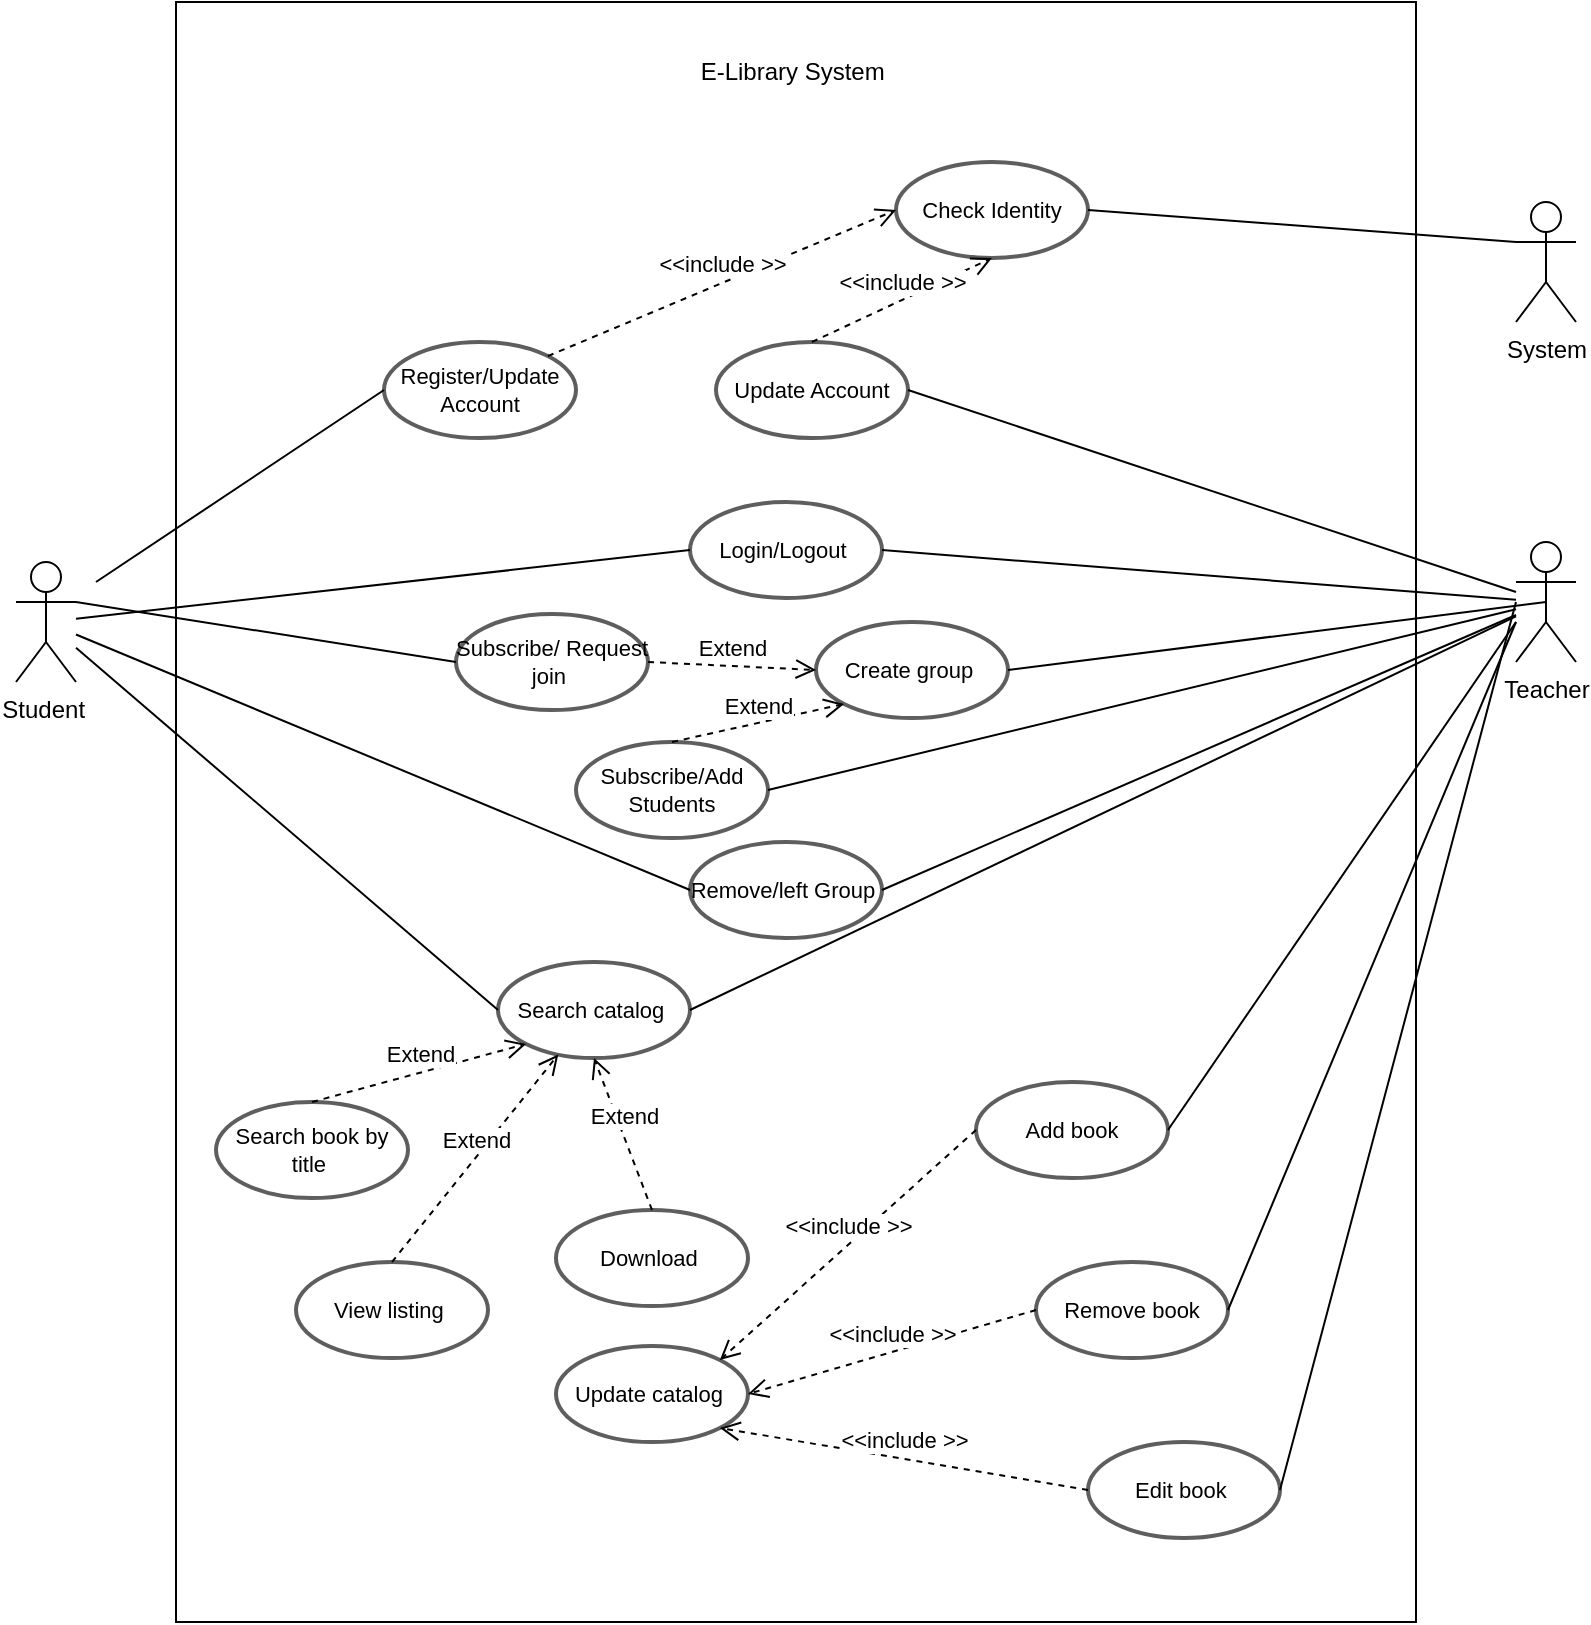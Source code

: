 <mxfile version="13.10.0" type="github">
  <diagram id="2CdF47WXMjzZzjcYZRdF" name="Page-1">
    <mxGraphModel dx="1395" dy="935" grid="1" gridSize="10" guides="1" tooltips="1" connect="1" arrows="1" fold="1" page="1" pageScale="1" pageWidth="850" pageHeight="1100" math="0" shadow="0">
      <root>
        <mxCell id="0" />
        <mxCell id="1" parent="0" />
        <mxCell id="S0Wiqqi0VeldG7RDCI-M-1" value="" style="whiteSpace=wrap;html=1;" parent="1" vertex="1">
          <mxGeometry x="120" y="70" width="620" height="810" as="geometry" />
        </mxCell>
        <mxCell id="S0Wiqqi0VeldG7RDCI-M-2" value="Student&amp;nbsp;" style="shape=umlActor;verticalLabelPosition=bottom;verticalAlign=top;html=1;outlineConnect=0;" parent="1" vertex="1">
          <mxGeometry x="40" y="350" width="30" height="60" as="geometry" />
        </mxCell>
        <mxCell id="S0Wiqqi0VeldG7RDCI-M-3" value="Teacher" style="shape=umlActor;verticalLabelPosition=bottom;verticalAlign=top;html=1;outlineConnect=0;" parent="1" vertex="1">
          <mxGeometry x="790" y="340" width="30" height="60" as="geometry" />
        </mxCell>
        <mxCell id="s6yUv9onuNBRDBHXsQw6-3" value="System" style="shape=umlActor;verticalLabelPosition=bottom;verticalAlign=top;html=1;outlineConnect=0;" vertex="1" parent="1">
          <mxGeometry x="790" y="170" width="30" height="60" as="geometry" />
        </mxCell>
        <mxCell id="s6yUv9onuNBRDBHXsQw6-6" value="E-Library System&amp;nbsp;" style="text;html=1;strokeColor=none;fillColor=none;align=center;verticalAlign=middle;whiteSpace=wrap;rounded=0;" vertex="1" parent="1">
          <mxGeometry x="364" y="90" width="132" height="30" as="geometry" />
        </mxCell>
        <UserObject label="Update Account" lucidchartObjectId="KM.SlchLOaab" id="s6yUv9onuNBRDBHXsQw6-9">
          <mxCell style="html=1;overflow=block;whiteSpace=wrap;ellipse;whiteSpace=wrap;fontSize=11;spacing=3;strokeColor=#5e5e5e;strokeOpacity=100;rounded=1;absoluteArcSize=1;arcSize=7;strokeWidth=2;" vertex="1" zOrder="5" parent="1">
            <mxGeometry x="390" y="240" width="96" height="48" as="geometry" />
          </mxCell>
        </UserObject>
        <UserObject label="Check Identity" lucidchartObjectId="KM.SlchLOaab" id="s6yUv9onuNBRDBHXsQw6-10">
          <mxCell style="html=1;overflow=block;whiteSpace=wrap;ellipse;whiteSpace=wrap;fontSize=11;spacing=3;strokeColor=#5e5e5e;strokeOpacity=100;rounded=1;absoluteArcSize=1;arcSize=7;strokeWidth=2;" vertex="1" zOrder="5" parent="1">
            <mxGeometry x="480" y="150" width="96" height="48" as="geometry" />
          </mxCell>
        </UserObject>
        <UserObject label="Create group&amp;nbsp;" lucidchartObjectId="KM.SlchLOaab" id="s6yUv9onuNBRDBHXsQw6-11">
          <mxCell style="html=1;overflow=block;whiteSpace=wrap;ellipse;whiteSpace=wrap;fontSize=11;spacing=3;strokeColor=#5e5e5e;strokeOpacity=100;rounded=1;absoluteArcSize=1;arcSize=7;strokeWidth=2;" vertex="1" zOrder="5" parent="1">
            <mxGeometry x="440" y="380" width="96" height="48" as="geometry" />
          </mxCell>
        </UserObject>
        <UserObject label="Subscribe/Add &amp;nbsp;Students&amp;nbsp;" lucidchartObjectId="KM.SlchLOaab" id="s6yUv9onuNBRDBHXsQw6-12">
          <mxCell style="html=1;overflow=block;whiteSpace=wrap;ellipse;whiteSpace=wrap;fontSize=11;spacing=3;strokeColor=#5e5e5e;strokeOpacity=100;rounded=1;absoluteArcSize=1;arcSize=7;strokeWidth=2;" vertex="1" zOrder="5" parent="1">
            <mxGeometry x="320" y="440" width="96" height="48" as="geometry" />
          </mxCell>
        </UserObject>
        <UserObject label="Remove/left Group&amp;nbsp;" lucidchartObjectId="KM.SlchLOaab" id="s6yUv9onuNBRDBHXsQw6-13">
          <mxCell style="html=1;overflow=block;whiteSpace=wrap;ellipse;whiteSpace=wrap;fontSize=11;spacing=3;strokeColor=#5e5e5e;strokeOpacity=100;rounded=1;absoluteArcSize=1;arcSize=7;strokeWidth=2;" vertex="1" zOrder="5" parent="1">
            <mxGeometry x="377" y="490" width="96" height="48" as="geometry" />
          </mxCell>
        </UserObject>
        <mxCell id="s6yUv9onuNBRDBHXsQw6-15" value="" style="endArrow=none;html=1;entryX=1;entryY=0.5;entryDx=0;entryDy=0;" edge="1" parent="1" source="S0Wiqqi0VeldG7RDCI-M-3" target="s6yUv9onuNBRDBHXsQw6-9">
          <mxGeometry width="50" height="50" relative="1" as="geometry">
            <mxPoint x="400" y="390" as="sourcePoint" />
            <mxPoint x="450" y="340" as="targetPoint" />
          </mxGeometry>
        </mxCell>
        <mxCell id="s6yUv9onuNBRDBHXsQw6-16" value="&amp;lt;&amp;lt;include &amp;gt;&amp;gt;" style="html=1;verticalAlign=bottom;endArrow=open;dashed=1;endSize=8;exitX=0.5;exitY=0;exitDx=0;exitDy=0;entryX=0.5;entryY=1;entryDx=0;entryDy=0;" edge="1" parent="1" source="s6yUv9onuNBRDBHXsQw6-9" target="s6yUv9onuNBRDBHXsQw6-10">
          <mxGeometry relative="1" as="geometry">
            <mxPoint x="460" y="360" as="sourcePoint" />
            <mxPoint x="380" y="360" as="targetPoint" />
          </mxGeometry>
        </mxCell>
        <mxCell id="s6yUv9onuNBRDBHXsQw6-17" value="" style="endArrow=none;html=1;entryX=0;entryY=0.333;entryDx=0;entryDy=0;entryPerimeter=0;exitX=1;exitY=0.5;exitDx=0;exitDy=0;" edge="1" parent="1" source="s6yUv9onuNBRDBHXsQw6-10" target="s6yUv9onuNBRDBHXsQw6-3">
          <mxGeometry width="50" height="50" relative="1" as="geometry">
            <mxPoint x="400" y="390" as="sourcePoint" />
            <mxPoint x="450" y="340" as="targetPoint" />
          </mxGeometry>
        </mxCell>
        <UserObject label="Login/Logout&amp;nbsp;" lucidchartObjectId="KM.SlchLOaab" id="s6yUv9onuNBRDBHXsQw6-18">
          <mxCell style="html=1;overflow=block;whiteSpace=wrap;ellipse;whiteSpace=wrap;fontSize=11;spacing=3;strokeColor=#5e5e5e;strokeOpacity=100;rounded=1;absoluteArcSize=1;arcSize=7;strokeWidth=2;" vertex="1" zOrder="5" parent="1">
            <mxGeometry x="377" y="320" width="96" height="48" as="geometry" />
          </mxCell>
        </UserObject>
        <mxCell id="s6yUv9onuNBRDBHXsQw6-19" value="" style="endArrow=none;html=1;entryX=0;entryY=0.5;entryDx=0;entryDy=0;" edge="1" parent="1" source="S0Wiqqi0VeldG7RDCI-M-2" target="s6yUv9onuNBRDBHXsQw6-18">
          <mxGeometry width="50" height="50" relative="1" as="geometry">
            <mxPoint x="400" y="390" as="sourcePoint" />
            <mxPoint x="450" y="340" as="targetPoint" />
          </mxGeometry>
        </mxCell>
        <mxCell id="s6yUv9onuNBRDBHXsQw6-20" value="" style="endArrow=none;html=1;exitX=1;exitY=0.5;exitDx=0;exitDy=0;" edge="1" parent="1" source="s6yUv9onuNBRDBHXsQw6-18" target="S0Wiqqi0VeldG7RDCI-M-3">
          <mxGeometry width="50" height="50" relative="1" as="geometry">
            <mxPoint x="400" y="390" as="sourcePoint" />
            <mxPoint x="450" y="340" as="targetPoint" />
          </mxGeometry>
        </mxCell>
        <mxCell id="s6yUv9onuNBRDBHXsQw6-21" value="Extend" style="html=1;verticalAlign=bottom;endArrow=open;dashed=1;endSize=8;entryX=0;entryY=1;entryDx=0;entryDy=0;exitX=0.5;exitY=0;exitDx=0;exitDy=0;" edge="1" parent="1" source="s6yUv9onuNBRDBHXsQw6-12" target="s6yUv9onuNBRDBHXsQw6-11">
          <mxGeometry relative="1" as="geometry">
            <mxPoint x="460" y="460" as="sourcePoint" />
            <mxPoint x="380" y="460" as="targetPoint" />
          </mxGeometry>
        </mxCell>
        <mxCell id="s6yUv9onuNBRDBHXsQw6-23" value="" style="endArrow=none;html=1;exitX=1;exitY=0.5;exitDx=0;exitDy=0;entryX=0.5;entryY=0.5;entryDx=0;entryDy=0;entryPerimeter=0;" edge="1" parent="1" source="s6yUv9onuNBRDBHXsQw6-11" target="S0Wiqqi0VeldG7RDCI-M-3">
          <mxGeometry width="50" height="50" relative="1" as="geometry">
            <mxPoint x="400" y="480" as="sourcePoint" />
            <mxPoint x="780" y="380" as="targetPoint" />
          </mxGeometry>
        </mxCell>
        <mxCell id="s6yUv9onuNBRDBHXsQw6-24" value="" style="endArrow=none;html=1;exitX=1;exitY=0.5;exitDx=0;exitDy=0;" edge="1" parent="1" source="s6yUv9onuNBRDBHXsQw6-12" target="S0Wiqqi0VeldG7RDCI-M-3">
          <mxGeometry width="50" height="50" relative="1" as="geometry">
            <mxPoint x="400" y="480" as="sourcePoint" />
            <mxPoint x="780" y="380" as="targetPoint" />
          </mxGeometry>
        </mxCell>
        <mxCell id="s6yUv9onuNBRDBHXsQw6-25" value="" style="endArrow=none;html=1;exitX=1;exitY=0.5;exitDx=0;exitDy=0;" edge="1" parent="1" source="s6yUv9onuNBRDBHXsQw6-13" target="S0Wiqqi0VeldG7RDCI-M-3">
          <mxGeometry width="50" height="50" relative="1" as="geometry">
            <mxPoint x="400" y="480" as="sourcePoint" />
            <mxPoint x="450" y="430" as="targetPoint" />
          </mxGeometry>
        </mxCell>
        <mxCell id="s6yUv9onuNBRDBHXsQw6-26" value="" style="endArrow=none;html=1;entryX=0;entryY=0.5;entryDx=0;entryDy=0;" edge="1" parent="1" source="S0Wiqqi0VeldG7RDCI-M-2" target="s6yUv9onuNBRDBHXsQw6-13">
          <mxGeometry width="50" height="50" relative="1" as="geometry">
            <mxPoint x="400" y="480" as="sourcePoint" />
            <mxPoint x="450" y="430" as="targetPoint" />
          </mxGeometry>
        </mxCell>
        <UserObject label="Search catalog&amp;nbsp;" lucidchartObjectId="KM.SlchLOaab" id="s6yUv9onuNBRDBHXsQw6-28">
          <mxCell style="html=1;overflow=block;whiteSpace=wrap;ellipse;whiteSpace=wrap;fontSize=11;spacing=3;strokeColor=#5e5e5e;strokeOpacity=100;rounded=1;absoluteArcSize=1;arcSize=7;strokeWidth=2;" vertex="1" zOrder="5" parent="1">
            <mxGeometry x="281" y="550" width="96" height="48" as="geometry" />
          </mxCell>
        </UserObject>
        <UserObject label="Search book by title&amp;nbsp;" lucidchartObjectId="KM.SlchLOaab" id="s6yUv9onuNBRDBHXsQw6-29">
          <mxCell style="html=1;overflow=block;whiteSpace=wrap;ellipse;whiteSpace=wrap;fontSize=11;spacing=3;strokeColor=#5e5e5e;strokeOpacity=100;rounded=1;absoluteArcSize=1;arcSize=7;strokeWidth=2;" vertex="1" zOrder="5" parent="1">
            <mxGeometry x="140" y="620" width="96" height="48" as="geometry" />
          </mxCell>
        </UserObject>
        <UserObject label="View listing&amp;nbsp;" lucidchartObjectId="KM.SlchLOaab" id="s6yUv9onuNBRDBHXsQw6-30">
          <mxCell style="html=1;overflow=block;whiteSpace=wrap;ellipse;whiteSpace=wrap;fontSize=11;spacing=3;strokeColor=#5e5e5e;strokeOpacity=100;rounded=1;absoluteArcSize=1;arcSize=7;strokeWidth=2;" vertex="1" zOrder="5" parent="1">
            <mxGeometry x="180" y="700" width="96" height="48" as="geometry" />
          </mxCell>
        </UserObject>
        <UserObject label="Download&amp;nbsp;" lucidchartObjectId="KM.SlchLOaab" id="s6yUv9onuNBRDBHXsQw6-31">
          <mxCell style="html=1;overflow=block;whiteSpace=wrap;ellipse;whiteSpace=wrap;fontSize=11;spacing=3;strokeColor=#5e5e5e;strokeOpacity=100;rounded=1;absoluteArcSize=1;arcSize=7;strokeWidth=2;" vertex="1" zOrder="5" parent="1">
            <mxGeometry x="310" y="674" width="96" height="48" as="geometry" />
          </mxCell>
        </UserObject>
        <mxCell id="s6yUv9onuNBRDBHXsQw6-32" value="Extend" style="html=1;verticalAlign=bottom;endArrow=open;dashed=1;endSize=8;exitX=0.5;exitY=0;exitDx=0;exitDy=0;entryX=0;entryY=1;entryDx=0;entryDy=0;" edge="1" parent="1" source="s6yUv9onuNBRDBHXsQw6-29" target="s6yUv9onuNBRDBHXsQw6-28">
          <mxGeometry relative="1" as="geometry">
            <mxPoint x="530" y="530" as="sourcePoint" />
            <mxPoint x="450" y="530" as="targetPoint" />
          </mxGeometry>
        </mxCell>
        <UserObject label="Add book" lucidchartObjectId="KM.SlchLOaab" id="s6yUv9onuNBRDBHXsQw6-33">
          <mxCell style="html=1;overflow=block;whiteSpace=wrap;ellipse;whiteSpace=wrap;fontSize=11;spacing=3;strokeColor=#5e5e5e;strokeOpacity=100;rounded=1;absoluteArcSize=1;arcSize=7;strokeWidth=2;" vertex="1" zOrder="5" parent="1">
            <mxGeometry x="520" y="610" width="96" height="48" as="geometry" />
          </mxCell>
        </UserObject>
        <mxCell id="s6yUv9onuNBRDBHXsQw6-34" value="Extend" style="html=1;verticalAlign=bottom;endArrow=open;dashed=1;endSize=8;exitX=0.5;exitY=0;exitDx=0;exitDy=0;" edge="1" parent="1" source="s6yUv9onuNBRDBHXsQw6-30" target="s6yUv9onuNBRDBHXsQw6-28">
          <mxGeometry relative="1" as="geometry">
            <mxPoint x="530" y="530" as="sourcePoint" />
            <mxPoint x="450" y="530" as="targetPoint" />
          </mxGeometry>
        </mxCell>
        <mxCell id="s6yUv9onuNBRDBHXsQw6-35" value="Extend" style="html=1;verticalAlign=bottom;endArrow=open;dashed=1;endSize=8;exitX=0.5;exitY=0;exitDx=0;exitDy=0;entryX=0.5;entryY=1;entryDx=0;entryDy=0;" edge="1" parent="1" source="s6yUv9onuNBRDBHXsQw6-31" target="s6yUv9onuNBRDBHXsQw6-28">
          <mxGeometry relative="1" as="geometry">
            <mxPoint x="530" y="530" as="sourcePoint" />
            <mxPoint x="450" y="530" as="targetPoint" />
          </mxGeometry>
        </mxCell>
        <mxCell id="s6yUv9onuNBRDBHXsQw6-36" value="" style="endArrow=none;html=1;exitX=0;exitY=0.5;exitDx=0;exitDy=0;" edge="1" parent="1" source="s6yUv9onuNBRDBHXsQw6-28" target="S0Wiqqi0VeldG7RDCI-M-2">
          <mxGeometry width="50" height="50" relative="1" as="geometry">
            <mxPoint x="460" y="560" as="sourcePoint" />
            <mxPoint x="510" y="510" as="targetPoint" />
          </mxGeometry>
        </mxCell>
        <mxCell id="s6yUv9onuNBRDBHXsQw6-37" value="" style="endArrow=none;html=1;exitX=1;exitY=0.5;exitDx=0;exitDy=0;" edge="1" parent="1" source="s6yUv9onuNBRDBHXsQw6-28" target="S0Wiqqi0VeldG7RDCI-M-3">
          <mxGeometry width="50" height="50" relative="1" as="geometry">
            <mxPoint x="460" y="560" as="sourcePoint" />
            <mxPoint x="510" y="510" as="targetPoint" />
          </mxGeometry>
        </mxCell>
        <UserObject label="Edit book&amp;nbsp;" lucidchartObjectId="KM.SlchLOaab" id="s6yUv9onuNBRDBHXsQw6-38">
          <mxCell style="html=1;overflow=block;whiteSpace=wrap;ellipse;whiteSpace=wrap;fontSize=11;spacing=3;strokeColor=#5e5e5e;strokeOpacity=100;rounded=1;absoluteArcSize=1;arcSize=7;strokeWidth=2;" vertex="1" zOrder="5" parent="1">
            <mxGeometry x="576" y="790" width="96" height="48" as="geometry" />
          </mxCell>
        </UserObject>
        <UserObject label="Remove book" lucidchartObjectId="KM.SlchLOaab" id="s6yUv9onuNBRDBHXsQw6-39">
          <mxCell style="html=1;overflow=block;whiteSpace=wrap;ellipse;whiteSpace=wrap;fontSize=11;spacing=3;strokeColor=#5e5e5e;strokeOpacity=100;rounded=1;absoluteArcSize=1;arcSize=7;strokeWidth=2;" vertex="1" zOrder="5" parent="1">
            <mxGeometry x="550" y="700" width="96" height="48" as="geometry" />
          </mxCell>
        </UserObject>
        <UserObject label="Update catalog&amp;nbsp;" lucidchartObjectId="KM.SlchLOaab" id="s6yUv9onuNBRDBHXsQw6-40">
          <mxCell style="html=1;overflow=block;whiteSpace=wrap;ellipse;whiteSpace=wrap;fontSize=11;spacing=3;strokeColor=#5e5e5e;strokeOpacity=100;rounded=1;absoluteArcSize=1;arcSize=7;strokeWidth=2;" vertex="1" zOrder="5" parent="1">
            <mxGeometry x="310" y="742" width="96" height="48" as="geometry" />
          </mxCell>
        </UserObject>
        <mxCell id="s6yUv9onuNBRDBHXsQw6-41" value="&amp;lt;&amp;lt;include &amp;gt;&amp;gt;" style="html=1;verticalAlign=bottom;endArrow=open;dashed=1;endSize=8;exitX=0;exitY=0.5;exitDx=0;exitDy=0;entryX=1;entryY=0;entryDx=0;entryDy=0;" edge="1" parent="1" source="s6yUv9onuNBRDBHXsQw6-33" target="s6yUv9onuNBRDBHXsQw6-40">
          <mxGeometry relative="1" as="geometry">
            <mxPoint x="530" y="530" as="sourcePoint" />
            <mxPoint x="450" y="530" as="targetPoint" />
          </mxGeometry>
        </mxCell>
        <mxCell id="s6yUv9onuNBRDBHXsQw6-42" value="&amp;lt;&amp;lt;include &amp;gt;&amp;gt;" style="html=1;verticalAlign=bottom;endArrow=open;dashed=1;endSize=8;exitX=0;exitY=0.5;exitDx=0;exitDy=0;entryX=1;entryY=0.5;entryDx=0;entryDy=0;" edge="1" parent="1" source="s6yUv9onuNBRDBHXsQw6-39" target="s6yUv9onuNBRDBHXsQw6-40">
          <mxGeometry relative="1" as="geometry">
            <mxPoint x="530" y="530" as="sourcePoint" />
            <mxPoint x="450" y="530" as="targetPoint" />
          </mxGeometry>
        </mxCell>
        <mxCell id="s6yUv9onuNBRDBHXsQw6-43" value="&amp;lt;&amp;lt;include &amp;gt;&amp;gt;" style="html=1;verticalAlign=bottom;endArrow=open;dashed=1;endSize=8;exitX=0;exitY=0.5;exitDx=0;exitDy=0;entryX=1;entryY=1;entryDx=0;entryDy=0;" edge="1" parent="1" source="s6yUv9onuNBRDBHXsQw6-38" target="s6yUv9onuNBRDBHXsQw6-40">
          <mxGeometry relative="1" as="geometry">
            <mxPoint x="530" y="530" as="sourcePoint" />
            <mxPoint x="450" y="530" as="targetPoint" />
          </mxGeometry>
        </mxCell>
        <mxCell id="s6yUv9onuNBRDBHXsQw6-44" value="" style="endArrow=none;html=1;exitX=1;exitY=0.5;exitDx=0;exitDy=0;" edge="1" parent="1" source="s6yUv9onuNBRDBHXsQw6-33">
          <mxGeometry width="50" height="50" relative="1" as="geometry">
            <mxPoint x="460" y="560" as="sourcePoint" />
            <mxPoint x="790" y="380" as="targetPoint" />
          </mxGeometry>
        </mxCell>
        <mxCell id="s6yUv9onuNBRDBHXsQw6-45" value="" style="endArrow=none;html=1;exitX=1;exitY=0.5;exitDx=0;exitDy=0;" edge="1" parent="1" source="s6yUv9onuNBRDBHXsQw6-39">
          <mxGeometry width="50" height="50" relative="1" as="geometry">
            <mxPoint x="460" y="560" as="sourcePoint" />
            <mxPoint x="790" y="380" as="targetPoint" />
          </mxGeometry>
        </mxCell>
        <mxCell id="s6yUv9onuNBRDBHXsQw6-46" value="" style="endArrow=none;html=1;exitX=1;exitY=0.5;exitDx=0;exitDy=0;" edge="1" parent="1" source="s6yUv9onuNBRDBHXsQw6-38">
          <mxGeometry width="50" height="50" relative="1" as="geometry">
            <mxPoint x="460" y="560" as="sourcePoint" />
            <mxPoint x="790" y="370" as="targetPoint" />
          </mxGeometry>
        </mxCell>
        <UserObject label="Subscribe/ Request join&amp;nbsp;" lucidchartObjectId="KM.SlchLOaab" id="s6yUv9onuNBRDBHXsQw6-50">
          <mxCell style="html=1;overflow=block;whiteSpace=wrap;ellipse;whiteSpace=wrap;fontSize=11;spacing=3;strokeColor=#5e5e5e;strokeOpacity=100;rounded=1;absoluteArcSize=1;arcSize=7;strokeWidth=2;" vertex="1" zOrder="5" parent="1">
            <mxGeometry x="260" y="376" width="96" height="48" as="geometry" />
          </mxCell>
        </UserObject>
        <mxCell id="s6yUv9onuNBRDBHXsQw6-51" value="" style="endArrow=none;html=1;exitX=1;exitY=0.333;exitDx=0;exitDy=0;exitPerimeter=0;entryX=0;entryY=0.5;entryDx=0;entryDy=0;" edge="1" parent="1" source="S0Wiqqi0VeldG7RDCI-M-2" target="s6yUv9onuNBRDBHXsQw6-50">
          <mxGeometry width="50" height="50" relative="1" as="geometry">
            <mxPoint x="420" y="570" as="sourcePoint" />
            <mxPoint x="470" y="520" as="targetPoint" />
          </mxGeometry>
        </mxCell>
        <mxCell id="s6yUv9onuNBRDBHXsQw6-52" value="Extend" style="html=1;verticalAlign=bottom;endArrow=open;dashed=1;endSize=8;exitX=1;exitY=0.5;exitDx=0;exitDy=0;entryX=0;entryY=0.5;entryDx=0;entryDy=0;" edge="1" parent="1" source="s6yUv9onuNBRDBHXsQw6-50" target="s6yUv9onuNBRDBHXsQw6-11">
          <mxGeometry relative="1" as="geometry">
            <mxPoint x="490" y="540" as="sourcePoint" />
            <mxPoint x="410" y="540" as="targetPoint" />
          </mxGeometry>
        </mxCell>
        <UserObject label="Register/Update Account" lucidchartObjectId="KM.SlchLOaab" id="s6yUv9onuNBRDBHXsQw6-53">
          <mxCell style="html=1;overflow=block;whiteSpace=wrap;ellipse;whiteSpace=wrap;fontSize=11;spacing=3;strokeColor=#5e5e5e;strokeOpacity=100;rounded=1;absoluteArcSize=1;arcSize=7;strokeWidth=2;" vertex="1" zOrder="5" parent="1">
            <mxGeometry x="224" y="240" width="96" height="48" as="geometry" />
          </mxCell>
        </UserObject>
        <mxCell id="s6yUv9onuNBRDBHXsQw6-54" value="" style="endArrow=none;html=1;entryX=0;entryY=0.5;entryDx=0;entryDy=0;" edge="1" parent="1" target="s6yUv9onuNBRDBHXsQw6-53">
          <mxGeometry width="50" height="50" relative="1" as="geometry">
            <mxPoint x="80" y="360" as="sourcePoint" />
            <mxPoint x="580" y="480" as="targetPoint" />
          </mxGeometry>
        </mxCell>
        <mxCell id="s6yUv9onuNBRDBHXsQw6-57" value="&amp;lt;&amp;lt;include &amp;gt;&amp;gt;" style="html=1;verticalAlign=bottom;endArrow=open;dashed=1;endSize=8;exitX=1;exitY=0;exitDx=0;exitDy=0;entryX=0;entryY=0.5;entryDx=0;entryDy=0;" edge="1" parent="1" source="s6yUv9onuNBRDBHXsQw6-53" target="s6yUv9onuNBRDBHXsQw6-10">
          <mxGeometry relative="1" as="geometry">
            <mxPoint x="530" y="520" as="sourcePoint" />
            <mxPoint x="450" y="520" as="targetPoint" />
          </mxGeometry>
        </mxCell>
      </root>
    </mxGraphModel>
  </diagram>
</mxfile>
